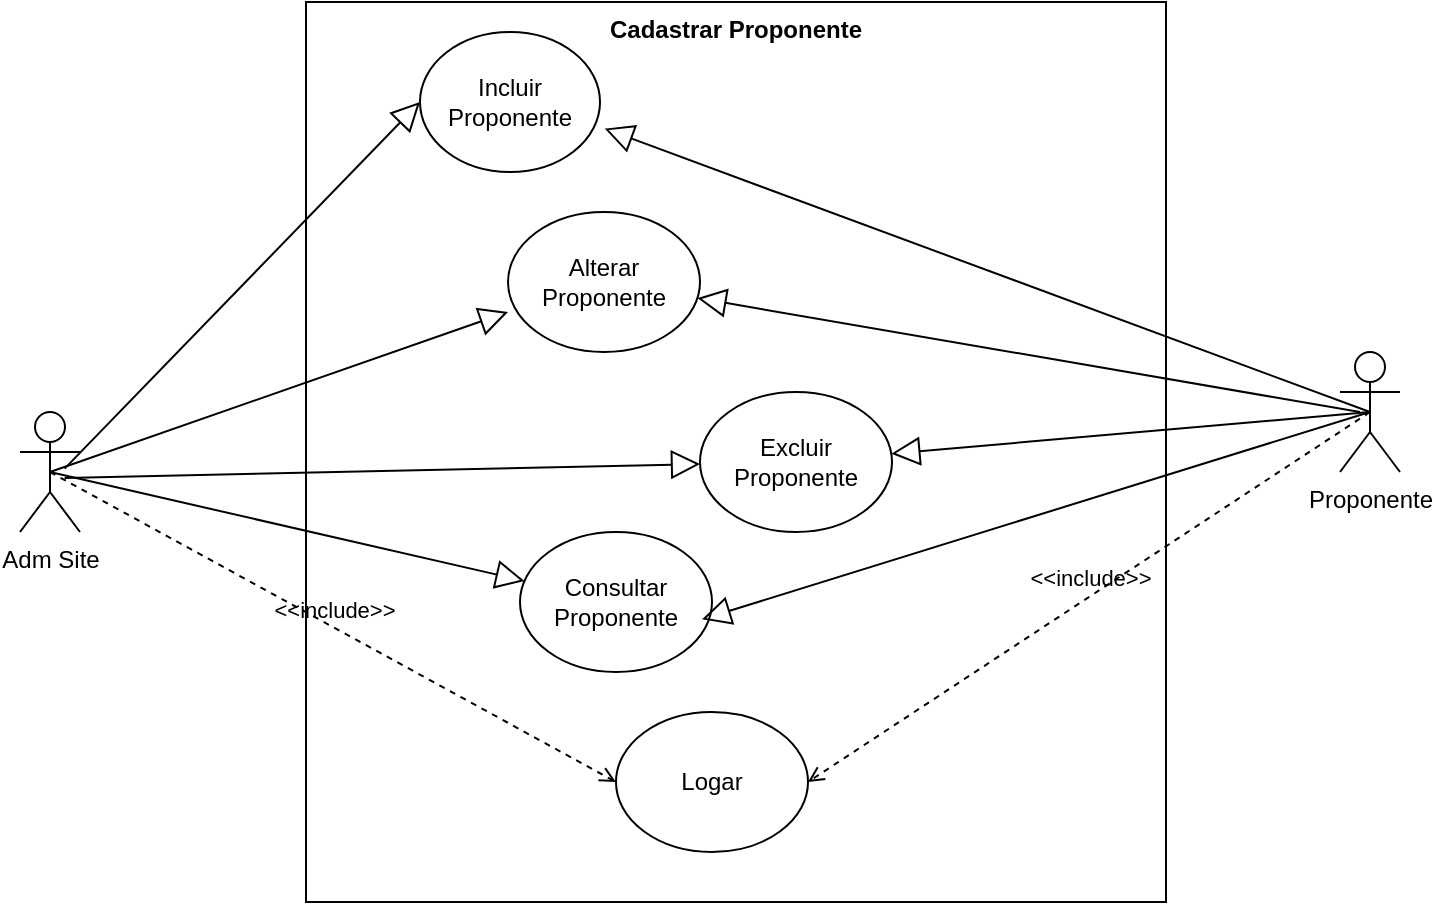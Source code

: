 <mxfile version="21.1.1" type="github">
  <diagram name="Página-1" id="rkHG6nmuOjkpt8-TUzvK">
    <mxGraphModel dx="737" dy="477" grid="1" gridSize="10" guides="1" tooltips="1" connect="1" arrows="1" fold="1" page="1" pageScale="1" pageWidth="827" pageHeight="1169" math="0" shadow="0">
      <root>
        <mxCell id="0" />
        <mxCell id="1" parent="0" />
        <mxCell id="XnEvQe8ai3ZGjiJY6H-x-5" value="Cadastrar Proponente" style="shape=rect;html=1;verticalAlign=top;fontStyle=1;whiteSpace=wrap;align=center;" vertex="1" parent="1">
          <mxGeometry x="163" y="25" width="430" height="450" as="geometry" />
        </mxCell>
        <mxCell id="XnEvQe8ai3ZGjiJY6H-x-2" value="Incluir Proponente" style="ellipse;whiteSpace=wrap;html=1;" vertex="1" parent="1">
          <mxGeometry x="220" y="40" width="90" height="70" as="geometry" />
        </mxCell>
        <mxCell id="XnEvQe8ai3ZGjiJY6H-x-3" value="Adm Site" style="shape=umlActor;html=1;verticalLabelPosition=bottom;verticalAlign=top;align=center;" vertex="1" parent="1">
          <mxGeometry x="20" y="230" width="30" height="60" as="geometry" />
        </mxCell>
        <mxCell id="XnEvQe8ai3ZGjiJY6H-x-4" value="" style="edgeStyle=none;html=1;endArrow=block;endFill=0;endSize=12;verticalAlign=bottom;rounded=0;entryX=0;entryY=0.5;entryDx=0;entryDy=0;exitX=0.744;exitY=0.472;exitDx=0;exitDy=0;exitPerimeter=0;" edge="1" parent="1" source="XnEvQe8ai3ZGjiJY6H-x-3" target="XnEvQe8ai3ZGjiJY6H-x-2">
          <mxGeometry width="160" relative="1" as="geometry">
            <mxPoint x="90" y="160" as="sourcePoint" />
            <mxPoint x="250" y="160" as="targetPoint" />
          </mxGeometry>
        </mxCell>
        <mxCell id="XnEvQe8ai3ZGjiJY6H-x-7" value="Alterar Proponente" style="ellipse;whiteSpace=wrap;html=1;" vertex="1" parent="1">
          <mxGeometry x="264" y="130" width="96" height="70" as="geometry" />
        </mxCell>
        <mxCell id="XnEvQe8ai3ZGjiJY6H-x-8" value="Excluir Proponente" style="ellipse;whiteSpace=wrap;html=1;" vertex="1" parent="1">
          <mxGeometry x="360" y="220" width="96" height="70" as="geometry" />
        </mxCell>
        <mxCell id="XnEvQe8ai3ZGjiJY6H-x-13" value="" style="edgeStyle=none;html=1;endArrow=block;endFill=0;endSize=12;verticalAlign=bottom;rounded=0;entryX=0;entryY=0.714;entryDx=0;entryDy=0;entryPerimeter=0;exitX=0.5;exitY=0.5;exitDx=0;exitDy=0;exitPerimeter=0;" edge="1" parent="1" source="XnEvQe8ai3ZGjiJY6H-x-3" target="XnEvQe8ai3ZGjiJY6H-x-7">
          <mxGeometry width="160" relative="1" as="geometry">
            <mxPoint x="100" y="239.5" as="sourcePoint" />
            <mxPoint x="260" y="239.5" as="targetPoint" />
          </mxGeometry>
        </mxCell>
        <mxCell id="XnEvQe8ai3ZGjiJY6H-x-14" value="" style="edgeStyle=none;html=1;endArrow=block;endFill=0;endSize=12;verticalAlign=bottom;rounded=0;exitX=0.744;exitY=0.55;exitDx=0;exitDy=0;exitPerimeter=0;" edge="1" parent="1" source="XnEvQe8ai3ZGjiJY6H-x-3" target="XnEvQe8ai3ZGjiJY6H-x-8">
          <mxGeometry width="160" relative="1" as="geometry">
            <mxPoint x="110" y="309.5" as="sourcePoint" />
            <mxPoint x="330" y="270" as="targetPoint" />
          </mxGeometry>
        </mxCell>
        <mxCell id="XnEvQe8ai3ZGjiJY6H-x-15" value="Proponente" style="shape=umlActor;html=1;verticalLabelPosition=bottom;verticalAlign=top;align=center;" vertex="1" parent="1">
          <mxGeometry x="680" y="200" width="30" height="60" as="geometry" />
        </mxCell>
        <mxCell id="XnEvQe8ai3ZGjiJY6H-x-16" value="" style="edgeStyle=none;html=1;endArrow=block;endFill=0;endSize=12;verticalAlign=bottom;rounded=0;" edge="1" parent="1" target="XnEvQe8ai3ZGjiJY6H-x-7">
          <mxGeometry width="160" relative="1" as="geometry">
            <mxPoint x="690" y="230" as="sourcePoint" />
            <mxPoint x="620" y="350" as="targetPoint" />
          </mxGeometry>
        </mxCell>
        <mxCell id="XnEvQe8ai3ZGjiJY6H-x-17" value="" style="edgeStyle=none;html=1;endArrow=block;endFill=0;endSize=12;verticalAlign=bottom;rounded=0;exitX=0.5;exitY=0.5;exitDx=0;exitDy=0;exitPerimeter=0;entryX=1.026;entryY=0.69;entryDx=0;entryDy=0;entryPerimeter=0;" edge="1" parent="1" source="XnEvQe8ai3ZGjiJY6H-x-15" target="XnEvQe8ai3ZGjiJY6H-x-2">
          <mxGeometry width="160" relative="1" as="geometry">
            <mxPoint x="490" y="170" as="sourcePoint" />
            <mxPoint x="650" y="170" as="targetPoint" />
          </mxGeometry>
        </mxCell>
        <mxCell id="XnEvQe8ai3ZGjiJY6H-x-18" value="" style="edgeStyle=none;html=1;endArrow=block;endFill=0;endSize=12;verticalAlign=bottom;rounded=0;exitX=0.5;exitY=0.5;exitDx=0;exitDy=0;exitPerimeter=0;" edge="1" parent="1" source="XnEvQe8ai3ZGjiJY6H-x-15" target="XnEvQe8ai3ZGjiJY6H-x-8">
          <mxGeometry width="160" relative="1" as="geometry">
            <mxPoint x="680" y="240" as="sourcePoint" />
            <mxPoint x="406" y="320" as="targetPoint" />
          </mxGeometry>
        </mxCell>
        <mxCell id="XnEvQe8ai3ZGjiJY6H-x-19" value="Consultar Proponente" style="ellipse;whiteSpace=wrap;html=1;" vertex="1" parent="1">
          <mxGeometry x="270" y="290" width="96" height="70" as="geometry" />
        </mxCell>
        <mxCell id="XnEvQe8ai3ZGjiJY6H-x-20" value="" style="edgeStyle=none;html=1;endArrow=block;endFill=0;endSize=12;verticalAlign=bottom;rounded=0;exitX=0.5;exitY=0.5;exitDx=0;exitDy=0;exitPerimeter=0;" edge="1" parent="1" source="XnEvQe8ai3ZGjiJY6H-x-3" target="XnEvQe8ai3ZGjiJY6H-x-19">
          <mxGeometry width="160" relative="1" as="geometry">
            <mxPoint x="50" y="250" as="sourcePoint" />
            <mxPoint x="370" y="265" as="targetPoint" />
          </mxGeometry>
        </mxCell>
        <mxCell id="XnEvQe8ai3ZGjiJY6H-x-21" value="" style="edgeStyle=none;html=1;endArrow=block;endFill=0;endSize=12;verticalAlign=bottom;rounded=0;entryX=0.948;entryY=0.624;entryDx=0;entryDy=0;entryPerimeter=0;exitX=0.5;exitY=0.5;exitDx=0;exitDy=0;exitPerimeter=0;" edge="1" parent="1" source="XnEvQe8ai3ZGjiJY6H-x-15" target="XnEvQe8ai3ZGjiJY6H-x-19">
          <mxGeometry width="160" relative="1" as="geometry">
            <mxPoint x="680" y="300" as="sourcePoint" />
            <mxPoint x="456" y="312" as="targetPoint" />
          </mxGeometry>
        </mxCell>
        <mxCell id="XnEvQe8ai3ZGjiJY6H-x-22" value="Logar" style="ellipse;whiteSpace=wrap;html=1;" vertex="1" parent="1">
          <mxGeometry x="318" y="380" width="96" height="70" as="geometry" />
        </mxCell>
        <mxCell id="XnEvQe8ai3ZGjiJY6H-x-25" value="&amp;lt;&amp;lt;include&amp;gt;&amp;gt;" style="edgeStyle=none;html=1;endArrow=open;verticalAlign=bottom;dashed=1;labelBackgroundColor=none;rounded=0;exitX=0.5;exitY=0.5;exitDx=0;exitDy=0;exitPerimeter=0;entryX=0;entryY=0.5;entryDx=0;entryDy=0;" edge="1" parent="1" source="XnEvQe8ai3ZGjiJY6H-x-3" target="XnEvQe8ai3ZGjiJY6H-x-22">
          <mxGeometry width="160" relative="1" as="geometry">
            <mxPoint x="100" y="400" as="sourcePoint" />
            <mxPoint x="260" y="400" as="targetPoint" />
          </mxGeometry>
        </mxCell>
        <mxCell id="XnEvQe8ai3ZGjiJY6H-x-26" value="&amp;lt;&amp;lt;include&amp;gt;&amp;gt;" style="edgeStyle=none;html=1;endArrow=open;verticalAlign=bottom;dashed=1;labelBackgroundColor=none;rounded=0;entryX=1;entryY=0.5;entryDx=0;entryDy=0;exitX=0.5;exitY=0.5;exitDx=0;exitDy=0;exitPerimeter=0;" edge="1" parent="1" source="XnEvQe8ai3ZGjiJY6H-x-15" target="XnEvQe8ai3ZGjiJY6H-x-22">
          <mxGeometry width="160" relative="1" as="geometry">
            <mxPoint x="620" y="330" as="sourcePoint" />
            <mxPoint x="390" y="500" as="targetPoint" />
          </mxGeometry>
        </mxCell>
      </root>
    </mxGraphModel>
  </diagram>
</mxfile>
